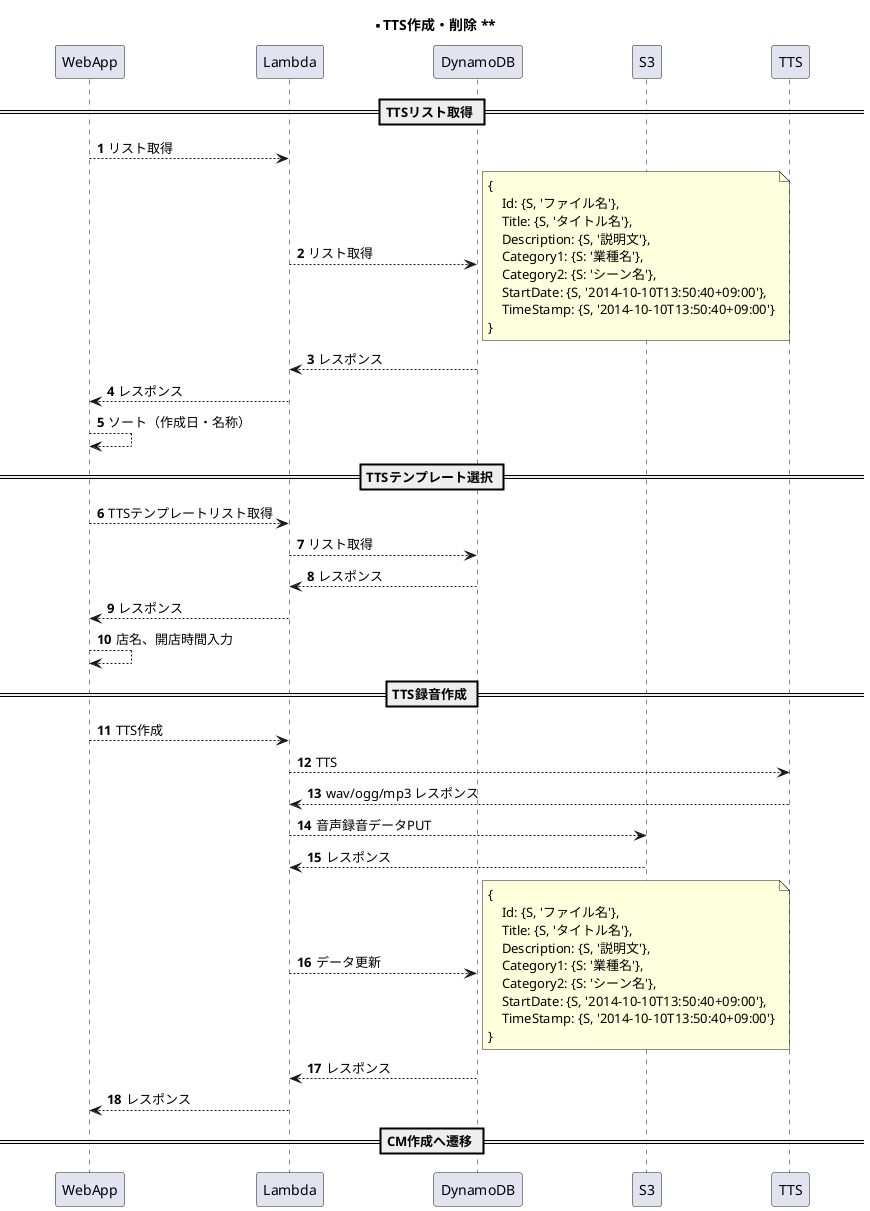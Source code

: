 @startuml s3-4

participant WebApp order 1
participant Lambda order 2
participant DynamoDB order 3
participant S3 order 4
participant TTS order 5
skinparam ParticipantPadding 50
autonumber

title ** TTS作成・削除 **

== TTSリスト取得 ==
WebApp --> Lambda: リスト取得
Lambda --> DynamoDB: リスト取得
note right
{
    Id: {S, 'ファイル名'},
    Title: {S, 'タイトル名'},
    Description: {S, '説明文'},
    Category1: {S: '業種名'},
    Category2: {S: 'シーン名'},
    StartDate: {S, '2014-10-10T13:50:40+09:00'},
    TimeStamp: {S, '2014-10-10T13:50:40+09:00'}
}
end note
Lambda <-- DynamoDB: レスポンス
WebApp <-- Lambda: レスポンス
WebApp --> WebApp: ソート（作成日・名称）

== TTSテンプレート選択 ==
WebApp --> Lambda: TTSテンプレートリスト取得
Lambda --> DynamoDB: リスト取得
Lambda <-- DynamoDB: レスポンス
WebApp <-- Lambda: レスポンス
WebApp --> WebApp: 店名、開店時間入力

== TTS録音作成 ==
WebApp --> Lambda: TTS作成
Lambda --> TTS: TTS
Lambda <-- TTS: wav/ogg/mp3 レスポンス
Lambda --> S3: 音声録音データPUT
Lambda <-- S3: レスポンス
Lambda --> DynamoDB: データ更新
note right
{
    Id: {S, 'ファイル名'},
    Title: {S, 'タイトル名'},
    Description: {S, '説明文'},
    Category1: {S: '業種名'},
    Category2: {S: 'シーン名'},
    StartDate: {S, '2014-10-10T13:50:40+09:00'},
    TimeStamp: {S, '2014-10-10T13:50:40+09:00'}
}
end note
Lambda <-- DynamoDB: レスポンス
WebApp <-- Lambda: レスポンス

== CM作成へ遷移 ==

@enduml